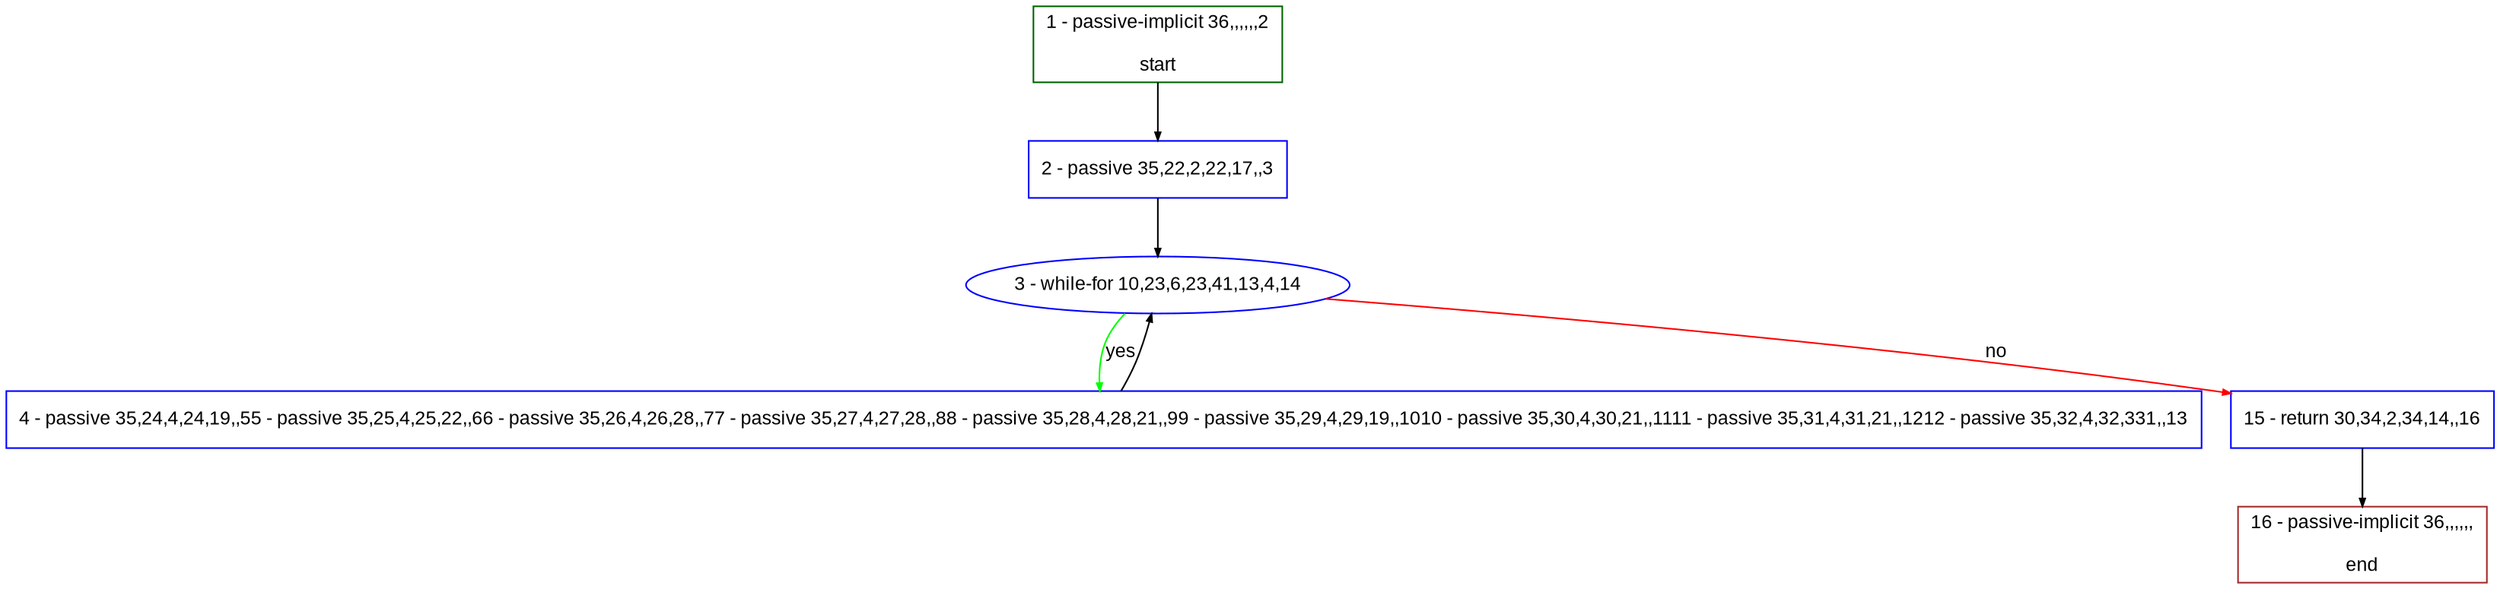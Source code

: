 digraph "" {
  graph [pack="true", label="", fontsize="12", packmode="clust", fontname="Arial", fillcolor="#FFFFCC", bgcolor="white", style="rounded,filled", compound="true"];
  node [node_initialized="no", label="", color="grey", fontsize="12", fillcolor="white", fontname="Arial", style="filled", shape="rectangle", compound="true", fixedsize="false"];
  edge [fontcolor="black", arrowhead="normal", arrowtail="none", arrowsize="0.5", ltail="", label="", color="black", fontsize="12", lhead="", fontname="Arial", dir="forward", compound="true"];
  __N1 [label="2 - passive 35,22,2,22,17,,3", color="#0000ff", fillcolor="#ffffff", style="filled", shape="box"];
  __N2 [label="1 - passive-implicit 36,,,,,,2\n\nstart", color="#006400", fillcolor="#ffffff", style="filled", shape="box"];
  __N3 [label="3 - while-for 10,23,6,23,41,13,4,14", color="#0000ff", fillcolor="#ffffff", style="filled", shape="oval"];
  __N4 [label="4 - passive 35,24,4,24,19,,55 - passive 35,25,4,25,22,,66 - passive 35,26,4,26,28,,77 - passive 35,27,4,27,28,,88 - passive 35,28,4,28,21,,99 - passive 35,29,4,29,19,,1010 - passive 35,30,4,30,21,,1111 - passive 35,31,4,31,21,,1212 - passive 35,32,4,32,331,,13", color="#0000ff", fillcolor="#ffffff", style="filled", shape="box"];
  __N5 [label="15 - return 30,34,2,34,14,,16", color="#0000ff", fillcolor="#ffffff", style="filled", shape="box"];
  __N6 [label="16 - passive-implicit 36,,,,,,\n\nend", color="#a52a2a", fillcolor="#ffffff", style="filled", shape="box"];
  __N2 -> __N1 [arrowhead="normal", arrowtail="none", color="#000000", label="", dir="forward"];
  __N1 -> __N3 [arrowhead="normal", arrowtail="none", color="#000000", label="", dir="forward"];
  __N3 -> __N4 [arrowhead="normal", arrowtail="none", color="#00ff00", label="yes", dir="forward"];
  __N4 -> __N3 [arrowhead="normal", arrowtail="none", color="#000000", label="", dir="forward"];
  __N3 -> __N5 [arrowhead="normal", arrowtail="none", color="#ff0000", label="no", dir="forward"];
  __N5 -> __N6 [arrowhead="normal", arrowtail="none", color="#000000", label="", dir="forward"];
}
